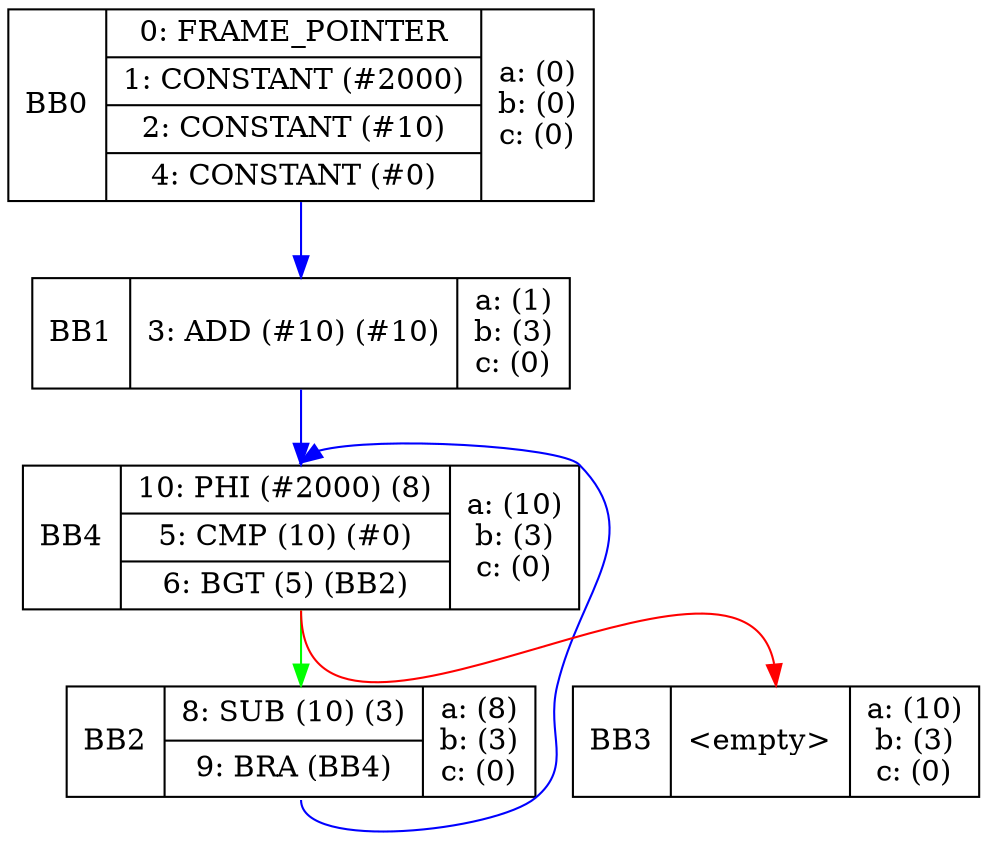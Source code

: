 digraph G {bb0[shape=record, label="<b>BB0 | {0: FRAME_POINTER|1: CONSTANT (#2000)|2: CONSTANT (#10)|4: CONSTANT (#0)} | a: (0)\nb: (0)\nc: (0)\n"]bb1[shape=record, label="<b>BB1 | {3: ADD (#10)  (#10)} | a: (1)\nb: (3)\nc: (0)\n"]bb2[shape=record, label="<b>BB2 | {8: SUB (10)  (3)|9: BRA (BB4)} | a: (8)\nb: (3)\nc: (0)\n"]bb3[shape=record, label="<b>BB3 | {\<empty\>} | a: (10)\nb: (3)\nc: (0)\n"]bb4[shape=record, label="<b>BB4 | {10: PHI (#2000)  (8)|5: CMP (10)  (#0)|6: BGT (5) (BB2)} | a: (10)\nb: (3)\nc: (0)\n"]bb0:s -> bb1:n[color="blue"];bb1:s -> bb4:n[color="blue"];bb2:s -> bb4:n[color="blue"];bb4:s -> bb2:n[color="green"]; bb4:s -> bb3:n[color="red"];}